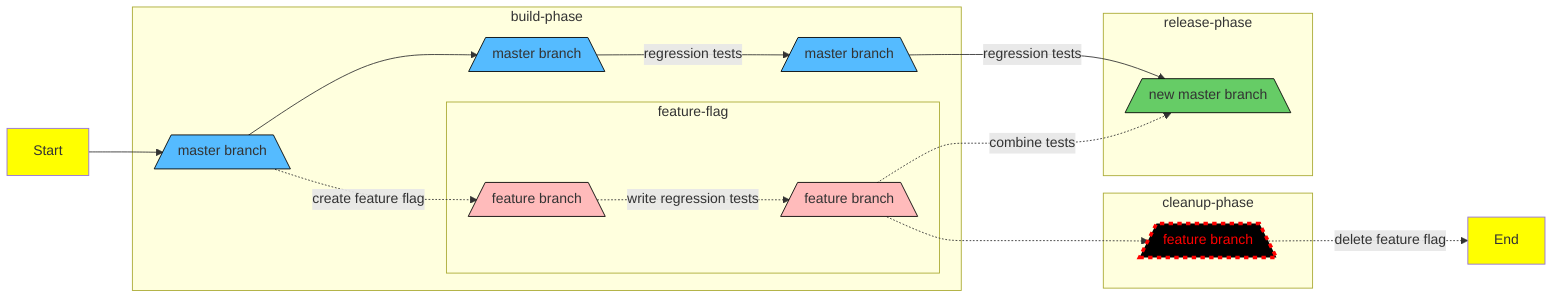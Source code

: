 flowchart LR

%% Each phase is one line of code to promote small batches
%% Two lines of code means smaller batches called for

    Y[Start]-->A[/master branch\]

    subgraph build-phase
    A[/master branch\]-->AB[/master branch\]

    %% Begin top line build phase
    AB[/master branch\]--regression tests-->B[/master branch\]

    %% Feature branch is forked from master
    A[/master branch\]-.create feature flag.->C[/feature branch\]

    %% Feature developement begins behind flag
    subgraph feature-flag
    C[/feature branch\]-.write regression tests .->D[/feature branch\]
    D[/feature branch\]
    end feature-flag
    end build-phase

    subgraph release-phase
    B[/master branch\]--regression tests-->E[/new master branch\]

    %% Work is integrated
    D[/feature branch\]-.combine tests .->E[/new master branch\]
    end release-phase

    %% Post-experiment cleanup phase
    subgraph cleanup-phase
    D[/feature branch\]-.->F[/feature branch\]
    F[/feature branch\]
    end cleanup-phase

    F[/feature branch\]-.delete feature flag.->Z[End]

    style Y fill:#ff0
    style Z fill:#ff0
    style E fill:#6C6,stroke:#000
    style F fill:#000,stroke:#f00,stroke-width:4px,color:#f00,stroke-dasharray: 5 5
    
    class A,AB,B masterClass;
    class C,D featureClass
    classDef masterClass fill:#5BF,stroke:#000
    classDef featureClass fill:#FBB,stroke:#000